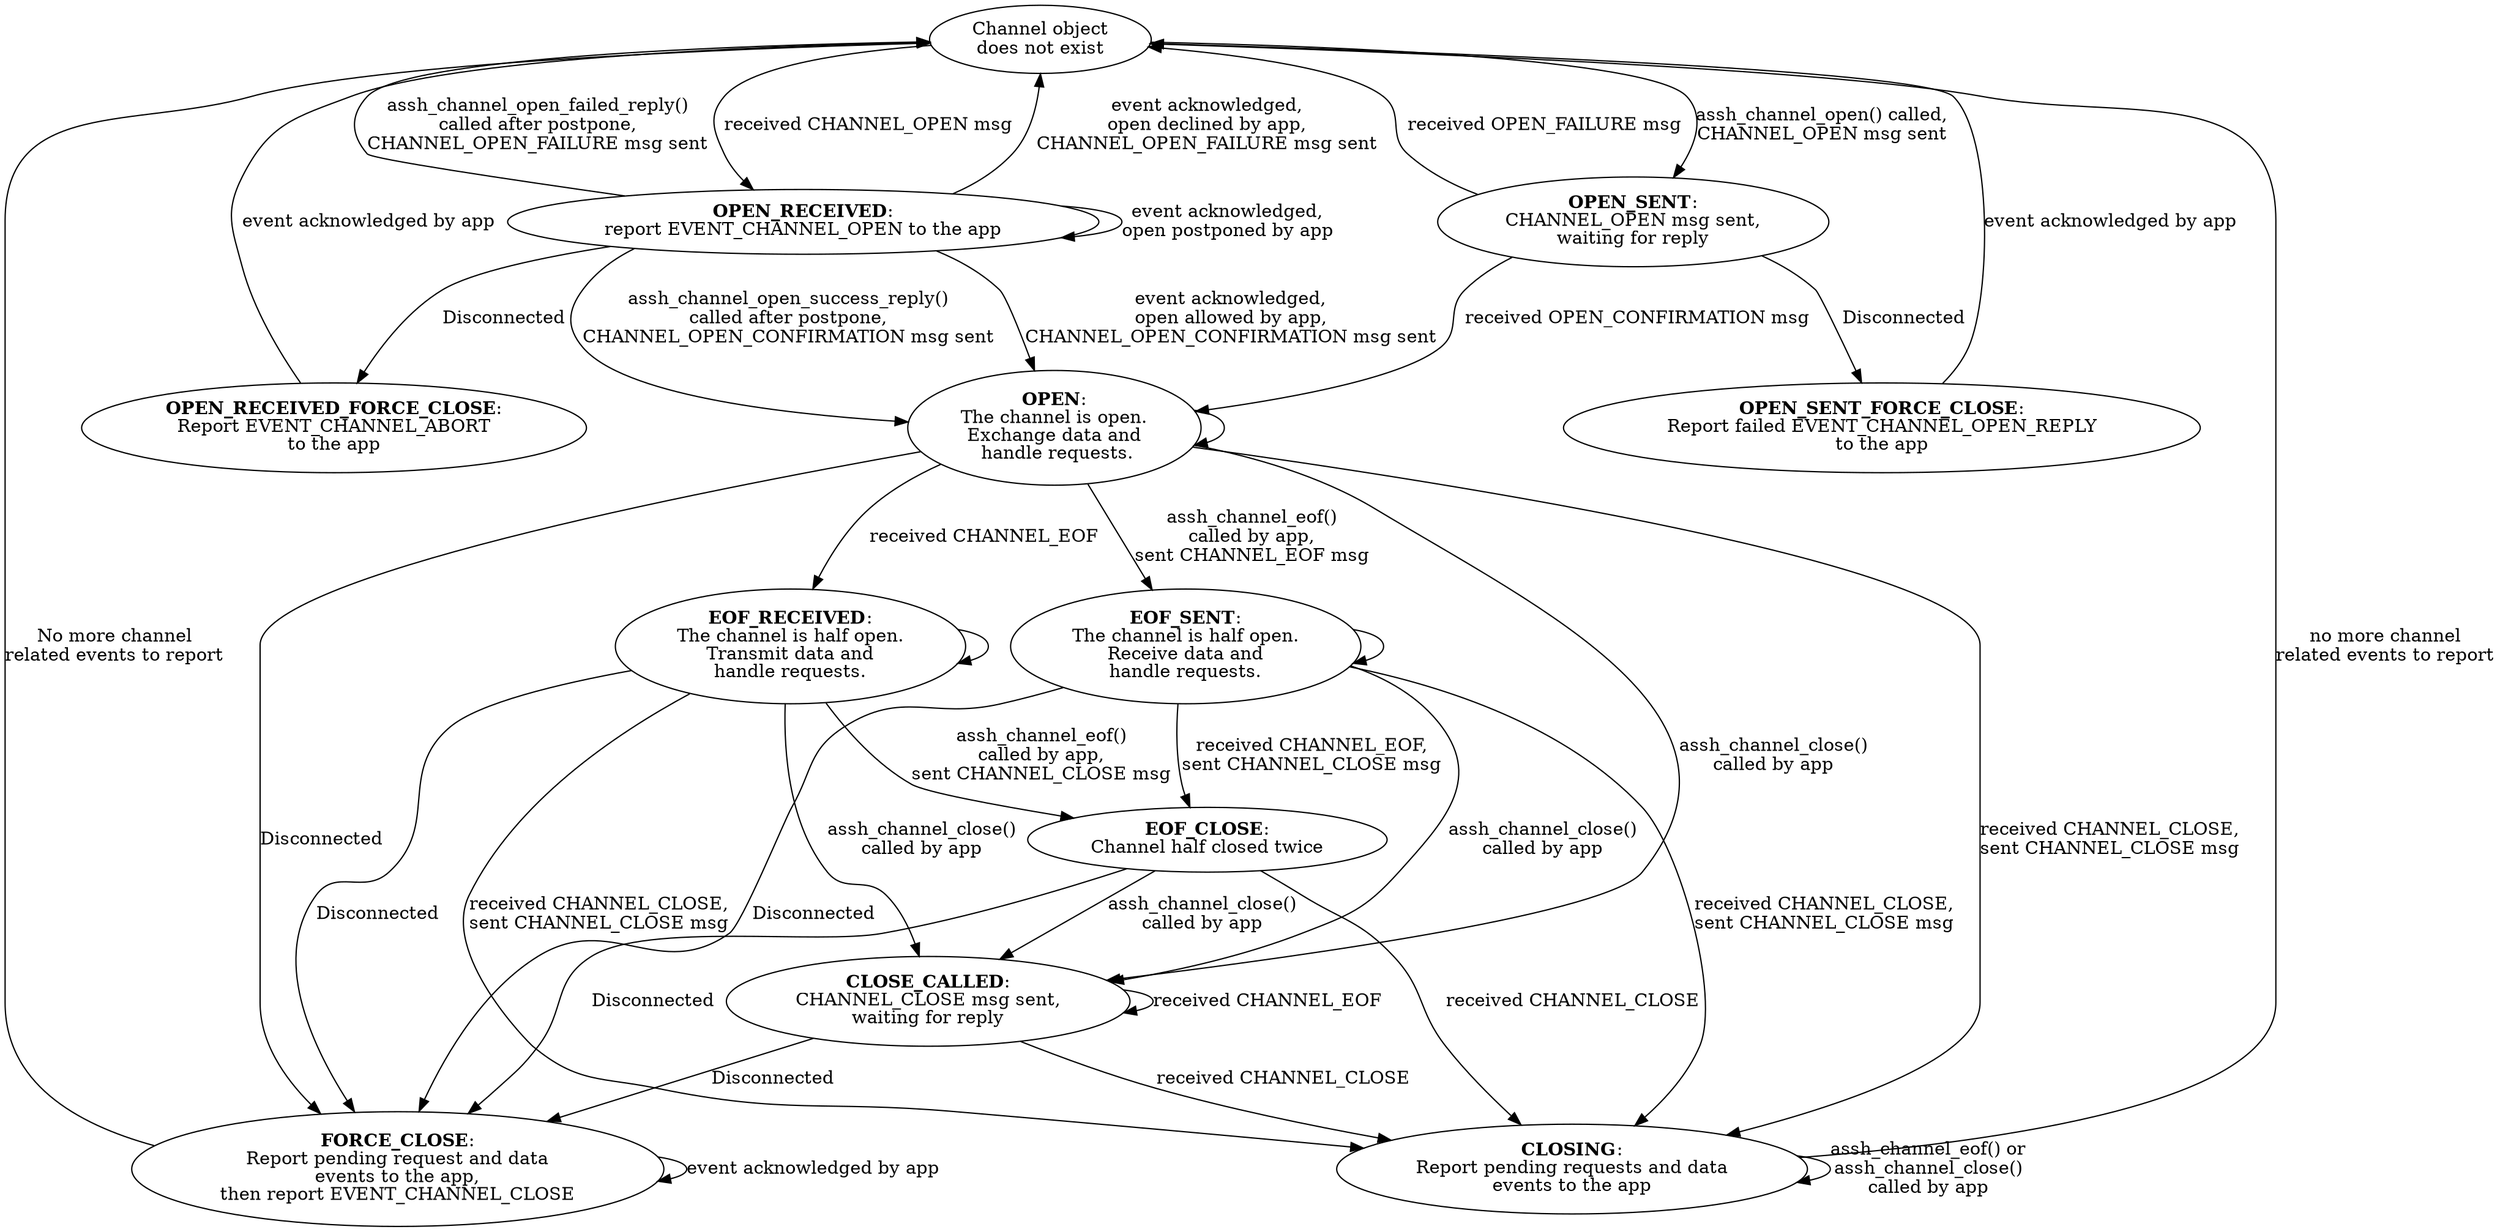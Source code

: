 digraph {
#   ->  [label=<>];

  ASSH_none [label=<Channel object<br/>does not exist>];

  ASSH_none -> ASSH_CHANNEL_ST_OPEN_RECEIVED [label=<received CHANNEL_OPEN msg>];
  ASSH_none -> ASSH_CHANNEL_ST_OPEN_SENT [label=<assh_channel_open() called,<br/>CHANNEL_OPEN msg sent>];

  ASSH_CHANNEL_ST_OPEN_SENT [label=<<b>OPEN_SENT</b>:<br/>CHANNEL_OPEN msg sent,<br/>waiting for reply>];

  ASSH_CHANNEL_ST_OPEN_SENT -> ASSH_CHANNEL_ST_OPEN [label=<received OPEN_CONFIRMATION msg>];
  ASSH_CHANNEL_ST_OPEN_SENT -> ASSH_none [label=<received OPEN_FAILURE msg>];
  ASSH_CHANNEL_ST_OPEN_SENT -> ASSH_CHANNEL_ST_OPEN_SENT_FORCE_CLOSE [label=<Disconnected>];

  ASSH_CHANNEL_ST_OPEN_RECEIVED [label=<<b>OPEN_RECEIVED</b>:<br/>report EVENT_CHANNEL_OPEN to the app>];

  ASSH_CHANNEL_ST_OPEN_RECEIVED -> ASSH_CHANNEL_ST_OPEN_RECEIVED [label=<event acknowledged,<br/>open postponed by app>];
  ASSH_CHANNEL_ST_OPEN_RECEIVED -> ASSH_CHANNEL_ST_OPEN_RECEIVED_FORCE_CLOSE [label=<Disconnected>];
  ASSH_CHANNEL_ST_OPEN_RECEIVED -> ASSH_CHANNEL_ST_OPEN [label=<event acknowledged,<br/>open allowed by app,<br/>CHANNEL_OPEN_CONFIRMATION msg sent>];
  ASSH_CHANNEL_ST_OPEN_RECEIVED -> ASSH_CHANNEL_ST_OPEN [label=<assh_channel_open_success_reply()<br/>called after postpone,<br/>CHANNEL_OPEN_CONFIRMATION msg sent>];
  ASSH_CHANNEL_ST_OPEN_RECEIVED -> ASSH_none [label=<event acknowledged,<br/>open declined by app,<br/>CHANNEL_OPEN_FAILURE msg sent>];
  ASSH_CHANNEL_ST_OPEN_RECEIVED -> ASSH_none [label=<assh_channel_open_failed_reply()<br/>called after postpone,<br/>CHANNEL_OPEN_FAILURE msg sent>];

  ASSH_CHANNEL_ST_OPEN [label=<<b>OPEN</b>:<br/>The channel is open.<br/>Exchange data and<br/> handle requests.>];

  ASSH_CHANNEL_ST_OPEN -> ASSH_CHANNEL_ST_CLOSING [label=<received CHANNEL_CLOSE,<br/>sent CHANNEL_CLOSE msg>];
  ASSH_CHANNEL_ST_OPEN -> ASSH_CHANNEL_ST_EOF_RECEIVED [label=<received CHANNEL_EOF>];
  ASSH_CHANNEL_ST_OPEN -> ASSH_CHANNEL_ST_EOF_SENT [label=<assh_channel_eof()<br/>called by app,<br/>sent CHANNEL_EOF msg>];
  ASSH_CHANNEL_ST_OPEN -> ASSH_CHANNEL_ST_CLOSE_CALLED [label=<assh_channel_close()<br/>called by app>];
  ASSH_CHANNEL_ST_OPEN -> ASSH_CHANNEL_ST_FORCE_CLOSE [label=<Disconnected>];
  ASSH_CHANNEL_ST_OPEN -> ASSH_CHANNEL_ST_OPEN [label=<>];

  ASSH_CHANNEL_ST_EOF_SENT [label=<<b>EOF_SENT</b>:<br/>The channel is half open.<br/>Receive data and<br/>handle requests.>];

  ASSH_CHANNEL_ST_EOF_SENT -> ASSH_CHANNEL_ST_CLOSING [label=<received CHANNEL_CLOSE,<br/>sent CHANNEL_CLOSE msg>];
  ASSH_CHANNEL_ST_EOF_SENT -> ASSH_CHANNEL_ST_EOF_CLOSE [label=<received CHANNEL_EOF,<br/>sent CHANNEL_CLOSE msg>];
  ASSH_CHANNEL_ST_EOF_SENT -> ASSH_CHANNEL_ST_CLOSE_CALLED [label=<assh_channel_close()<br/>called by app>];
  ASSH_CHANNEL_ST_EOF_SENT -> ASSH_CHANNEL_ST_FORCE_CLOSE [label=<Disconnected>];
  ASSH_CHANNEL_ST_EOF_SENT -> ASSH_CHANNEL_ST_EOF_SENT [label=<>];

  ASSH_CHANNEL_ST_EOF_RECEIVED [label=<<b>EOF_RECEIVED</b>:<br/>The channel is half open.<br/>Transmit data and<br/>handle requests.>];

  ASSH_CHANNEL_ST_EOF_RECEIVED -> ASSH_CHANNEL_ST_CLOSING [label=<received CHANNEL_CLOSE,<br/>sent CHANNEL_CLOSE msg>];
  ASSH_CHANNEL_ST_EOF_RECEIVED -> ASSH_CHANNEL_ST_EOF_CLOSE [label=<assh_channel_eof()<br/>called by app,<br/>sent CHANNEL_CLOSE msg>];
  ASSH_CHANNEL_ST_EOF_RECEIVED -> ASSH_CHANNEL_ST_CLOSE_CALLED [label=<assh_channel_close()<br/>called by app>];
  ASSH_CHANNEL_ST_EOF_RECEIVED -> ASSH_CHANNEL_ST_FORCE_CLOSE [label=<Disconnected>];
  ASSH_CHANNEL_ST_EOF_RECEIVED -> ASSH_CHANNEL_ST_EOF_RECEIVED [label=<>];

  ASSH_CHANNEL_ST_EOF_CLOSE [label=<<b>EOF_CLOSE</b>:<br/>Channel half closed twice>];

  ASSH_CHANNEL_ST_EOF_CLOSE -> ASSH_CHANNEL_ST_CLOSING [label=<received CHANNEL_CLOSE>];
  ASSH_CHANNEL_ST_EOF_CLOSE -> ASSH_CHANNEL_ST_CLOSE_CALLED [label=<assh_channel_close()<br/>called by app>];
  ASSH_CHANNEL_ST_EOF_CLOSE -> ASSH_CHANNEL_ST_FORCE_CLOSE [label=<Disconnected>];

  ASSH_CHANNEL_ST_CLOSE_CALLED [label=<<b>CLOSE_CALLED</b>:<br/>CHANNEL_CLOSE msg sent,<br/>waiting for reply>];

  ASSH_CHANNEL_ST_CLOSE_CALLED -> ASSH_CHANNEL_ST_CLOSING [label=<received CHANNEL_CLOSE>];
  ASSH_CHANNEL_ST_CLOSE_CALLED -> ASSH_CHANNEL_ST_CLOSE_CALLED [label=<received CHANNEL_EOF>];
  ASSH_CHANNEL_ST_CLOSE_CALLED -> ASSH_CHANNEL_ST_FORCE_CLOSE [label=<Disconnected>];

  ASSH_CHANNEL_ST_CLOSING [label=<<b>CLOSING</b>:<br/>Report pending requests and data<br/>events to the app>];

  ASSH_CHANNEL_ST_CLOSING -> ASSH_CHANNEL_ST_CLOSING [label=<assh_channel_eof() or<br/>assh_channel_close()<br/>called by app>];
  ASSH_CHANNEL_ST_CLOSING -> ASSH_none [label=<no more channel<br/>related events to report>];

  ASSH_CHANNEL_ST_FORCE_CLOSE [label=<<b>FORCE_CLOSE</b>:<br/>Report pending request and data<br/>events to the app,<br/>then report EVENT_CHANNEL_CLOSE>];

#  ASSH_CHANNEL_ST_FORCE_CLOSE -> ASSH_CHANNEL_ST_FORCE_CLOSE [label=<assh_channel_eof()<br/> or assh_channel_close()<br/>called by app>];
  ASSH_CHANNEL_ST_FORCE_CLOSE -> ASSH_CHANNEL_ST_FORCE_CLOSE [label=<event acknowledged by app>];
  ASSH_CHANNEL_ST_FORCE_CLOSE -> ASSH_none [label=<No more channel<br/>related events to report>];

  ASSH_CHANNEL_ST_OPEN_SENT_FORCE_CLOSE [label=<<b>OPEN_SENT_FORCE_CLOSE</b>:<br/>Report failed EVENT_CHANNEL_OPEN_REPLY<br/>to the app>];

  ASSH_CHANNEL_ST_OPEN_SENT_FORCE_CLOSE -> ASSH_none [label=<event acknowledged by app>];

  ASSH_CHANNEL_ST_OPEN_RECEIVED_FORCE_CLOSE [label=<<b>OPEN_RECEIVED_FORCE_CLOSE</b>:<br/>Report EVENT_CHANNEL_ABORT<br/>to the app>];

#  ASSH_CHANNEL_ST_OPEN_RECEIVED_FORCE_CLOSE -> ASSH_CHANNEL_ST_OPEN_RECEIVED_FORCE_CLOSE [label=<assh_channel_open_failed_reply() or,<br/>assh_channel_open_success_reply()<br/>called by app>];
  ASSH_CHANNEL_ST_OPEN_RECEIVED_FORCE_CLOSE -> ASSH_none [label=<event acknowledged by app>];
}
